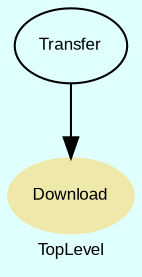digraph TopLevel {
    compound = true
    bgcolor = lightcyan1
    fontname = Arial
    fontsize = 8
    label = "TopLevel"
    node [
        fontname = Arial,
        fontsize = 8,
        color = black
    ]

    Download [
        fontcolor = black,
        URL = "classes/Download.html",
        shape = ellipse,
        color = palegoldenrod,
        style = filled,
        label = "Download"
    ]

    Transfer [
        URL = "classes/Transfer.html",
        label = "Transfer"
    ]

    Transfer -> Download [

    ]

}

